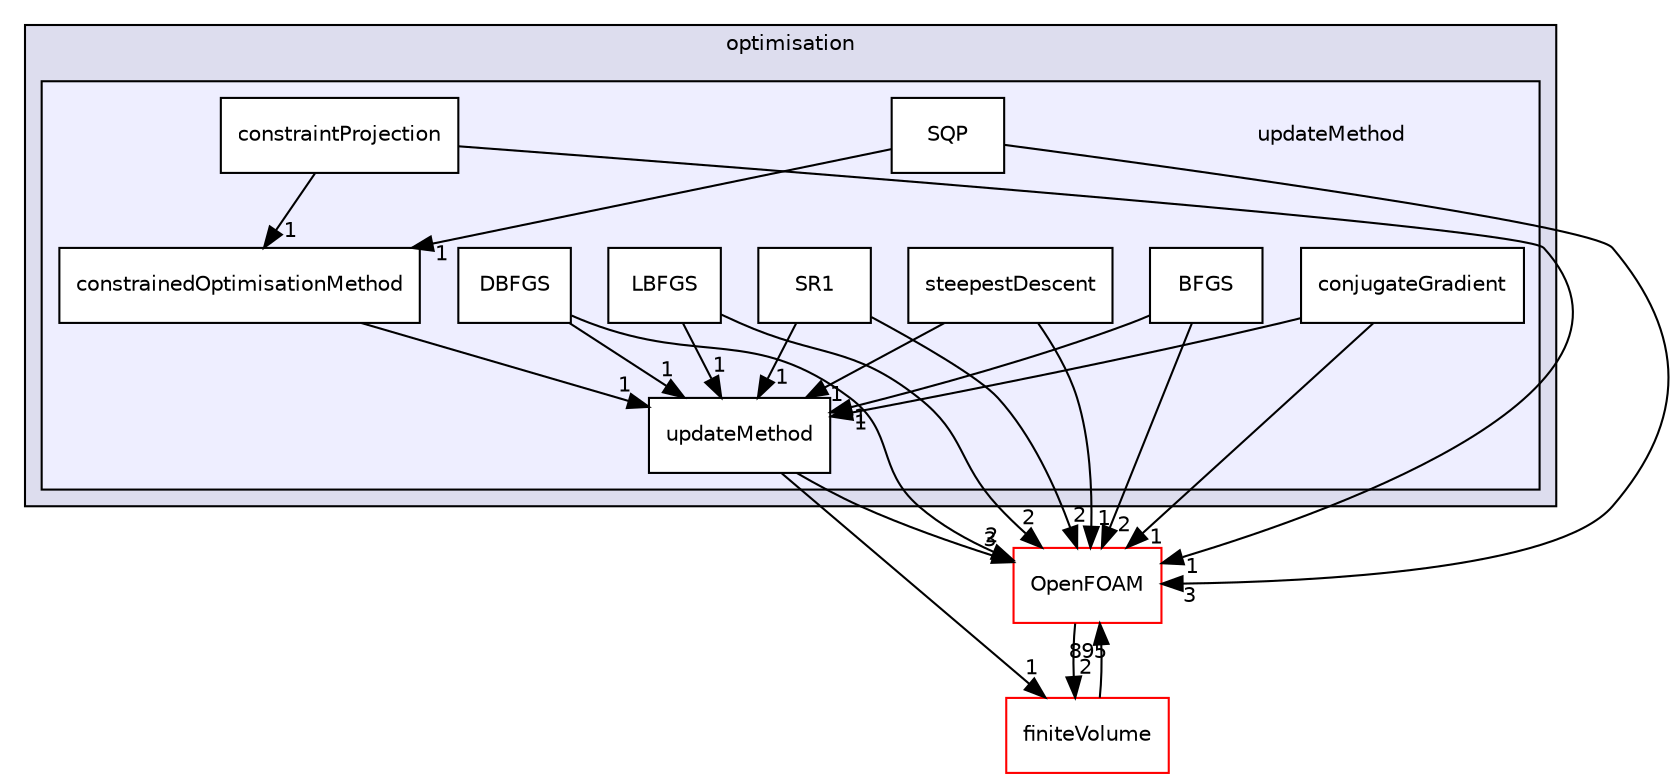digraph "src/optimisation/adjointOptimisation/adjoint/optimisation/updateMethod" {
  bgcolor=transparent;
  compound=true
  node [ fontsize="10", fontname="Helvetica"];
  edge [ labelfontsize="10", labelfontname="Helvetica"];
  subgraph clusterdir_4c08a66c3363b1709c4529c1c6cd2d18 {
    graph [ bgcolor="#ddddee", pencolor="black", label="optimisation" fontname="Helvetica", fontsize="10", URL="dir_4c08a66c3363b1709c4529c1c6cd2d18.html"]
  subgraph clusterdir_442e213e33281933d117f57865442da6 {
    graph [ bgcolor="#eeeeff", pencolor="black", label="" URL="dir_442e213e33281933d117f57865442da6.html"];
    dir_442e213e33281933d117f57865442da6 [shape=plaintext label="updateMethod"];
    dir_4969c57cf9f9dbff79f1796a9d26f961 [shape=box label="BFGS" color="black" fillcolor="white" style="filled" URL="dir_4969c57cf9f9dbff79f1796a9d26f961.html"];
    dir_41fe92975459ee6d64ae61795dc4294c [shape=box label="conjugateGradient" color="black" fillcolor="white" style="filled" URL="dir_41fe92975459ee6d64ae61795dc4294c.html"];
    dir_453be7ec68cc3d6cd46716a004e5a107 [shape=box label="constrainedOptimisationMethod" color="black" fillcolor="white" style="filled" URL="dir_453be7ec68cc3d6cd46716a004e5a107.html"];
    dir_7173ad858e9d6068ccdb1bb595ee0e55 [shape=box label="constraintProjection" color="black" fillcolor="white" style="filled" URL="dir_7173ad858e9d6068ccdb1bb595ee0e55.html"];
    dir_04e612538419a3680e98021dadedaf93 [shape=box label="DBFGS" color="black" fillcolor="white" style="filled" URL="dir_04e612538419a3680e98021dadedaf93.html"];
    dir_c254163e55010d4ea2716d3ad8346b05 [shape=box label="LBFGS" color="black" fillcolor="white" style="filled" URL="dir_c254163e55010d4ea2716d3ad8346b05.html"];
    dir_b159e4883c505692cc6ab5b74e8e9723 [shape=box label="SQP" color="black" fillcolor="white" style="filled" URL="dir_b159e4883c505692cc6ab5b74e8e9723.html"];
    dir_7defe6df425b2bb2bb94fe4e53ec64a8 [shape=box label="SR1" color="black" fillcolor="white" style="filled" URL="dir_7defe6df425b2bb2bb94fe4e53ec64a8.html"];
    dir_88df35a5e10d2c270d489d870e602fe8 [shape=box label="steepestDescent" color="black" fillcolor="white" style="filled" URL="dir_88df35a5e10d2c270d489d870e602fe8.html"];
    dir_a968e0ad5abdbae5544be71ab3e682ac [shape=box label="updateMethod" color="black" fillcolor="white" style="filled" URL="dir_a968e0ad5abdbae5544be71ab3e682ac.html"];
  }
  }
  dir_9bd15774b555cf7259a6fa18f99fe99b [shape=box label="finiteVolume" color="red" URL="dir_9bd15774b555cf7259a6fa18f99fe99b.html"];
  dir_c5473ff19b20e6ec4dfe5c310b3778a8 [shape=box label="OpenFOAM" color="red" URL="dir_c5473ff19b20e6ec4dfe5c310b3778a8.html"];
  dir_9bd15774b555cf7259a6fa18f99fe99b->dir_c5473ff19b20e6ec4dfe5c310b3778a8 [headlabel="895", labeldistance=1.5 headhref="dir_000814_002151.html"];
  dir_04e612538419a3680e98021dadedaf93->dir_a968e0ad5abdbae5544be71ab3e682ac [headlabel="1", labeldistance=1.5 headhref="dir_002877_002882.html"];
  dir_04e612538419a3680e98021dadedaf93->dir_c5473ff19b20e6ec4dfe5c310b3778a8 [headlabel="2", labeldistance=1.5 headhref="dir_002877_002151.html"];
  dir_c254163e55010d4ea2716d3ad8346b05->dir_a968e0ad5abdbae5544be71ab3e682ac [headlabel="1", labeldistance=1.5 headhref="dir_002878_002882.html"];
  dir_c254163e55010d4ea2716d3ad8346b05->dir_c5473ff19b20e6ec4dfe5c310b3778a8 [headlabel="2", labeldistance=1.5 headhref="dir_002878_002151.html"];
  dir_7defe6df425b2bb2bb94fe4e53ec64a8->dir_a968e0ad5abdbae5544be71ab3e682ac [headlabel="1", labeldistance=1.5 headhref="dir_002880_002882.html"];
  dir_7defe6df425b2bb2bb94fe4e53ec64a8->dir_c5473ff19b20e6ec4dfe5c310b3778a8 [headlabel="2", labeldistance=1.5 headhref="dir_002880_002151.html"];
  dir_7173ad858e9d6068ccdb1bb595ee0e55->dir_453be7ec68cc3d6cd46716a004e5a107 [headlabel="1", labeldistance=1.5 headhref="dir_002876_002875.html"];
  dir_7173ad858e9d6068ccdb1bb595ee0e55->dir_c5473ff19b20e6ec4dfe5c310b3778a8 [headlabel="1", labeldistance=1.5 headhref="dir_002876_002151.html"];
  dir_a968e0ad5abdbae5544be71ab3e682ac->dir_9bd15774b555cf7259a6fa18f99fe99b [headlabel="1", labeldistance=1.5 headhref="dir_002882_000814.html"];
  dir_a968e0ad5abdbae5544be71ab3e682ac->dir_c5473ff19b20e6ec4dfe5c310b3778a8 [headlabel="3", labeldistance=1.5 headhref="dir_002882_002151.html"];
  dir_453be7ec68cc3d6cd46716a004e5a107->dir_a968e0ad5abdbae5544be71ab3e682ac [headlabel="1", labeldistance=1.5 headhref="dir_002875_002882.html"];
  dir_41fe92975459ee6d64ae61795dc4294c->dir_a968e0ad5abdbae5544be71ab3e682ac [headlabel="1", labeldistance=1.5 headhref="dir_002874_002882.html"];
  dir_41fe92975459ee6d64ae61795dc4294c->dir_c5473ff19b20e6ec4dfe5c310b3778a8 [headlabel="1", labeldistance=1.5 headhref="dir_002874_002151.html"];
  dir_b159e4883c505692cc6ab5b74e8e9723->dir_453be7ec68cc3d6cd46716a004e5a107 [headlabel="1", labeldistance=1.5 headhref="dir_002879_002875.html"];
  dir_b159e4883c505692cc6ab5b74e8e9723->dir_c5473ff19b20e6ec4dfe5c310b3778a8 [headlabel="3", labeldistance=1.5 headhref="dir_002879_002151.html"];
  dir_88df35a5e10d2c270d489d870e602fe8->dir_a968e0ad5abdbae5544be71ab3e682ac [headlabel="1", labeldistance=1.5 headhref="dir_002881_002882.html"];
  dir_88df35a5e10d2c270d489d870e602fe8->dir_c5473ff19b20e6ec4dfe5c310b3778a8 [headlabel="1", labeldistance=1.5 headhref="dir_002881_002151.html"];
  dir_c5473ff19b20e6ec4dfe5c310b3778a8->dir_9bd15774b555cf7259a6fa18f99fe99b [headlabel="2", labeldistance=1.5 headhref="dir_002151_000814.html"];
  dir_4969c57cf9f9dbff79f1796a9d26f961->dir_a968e0ad5abdbae5544be71ab3e682ac [headlabel="1", labeldistance=1.5 headhref="dir_002873_002882.html"];
  dir_4969c57cf9f9dbff79f1796a9d26f961->dir_c5473ff19b20e6ec4dfe5c310b3778a8 [headlabel="2", labeldistance=1.5 headhref="dir_002873_002151.html"];
}
